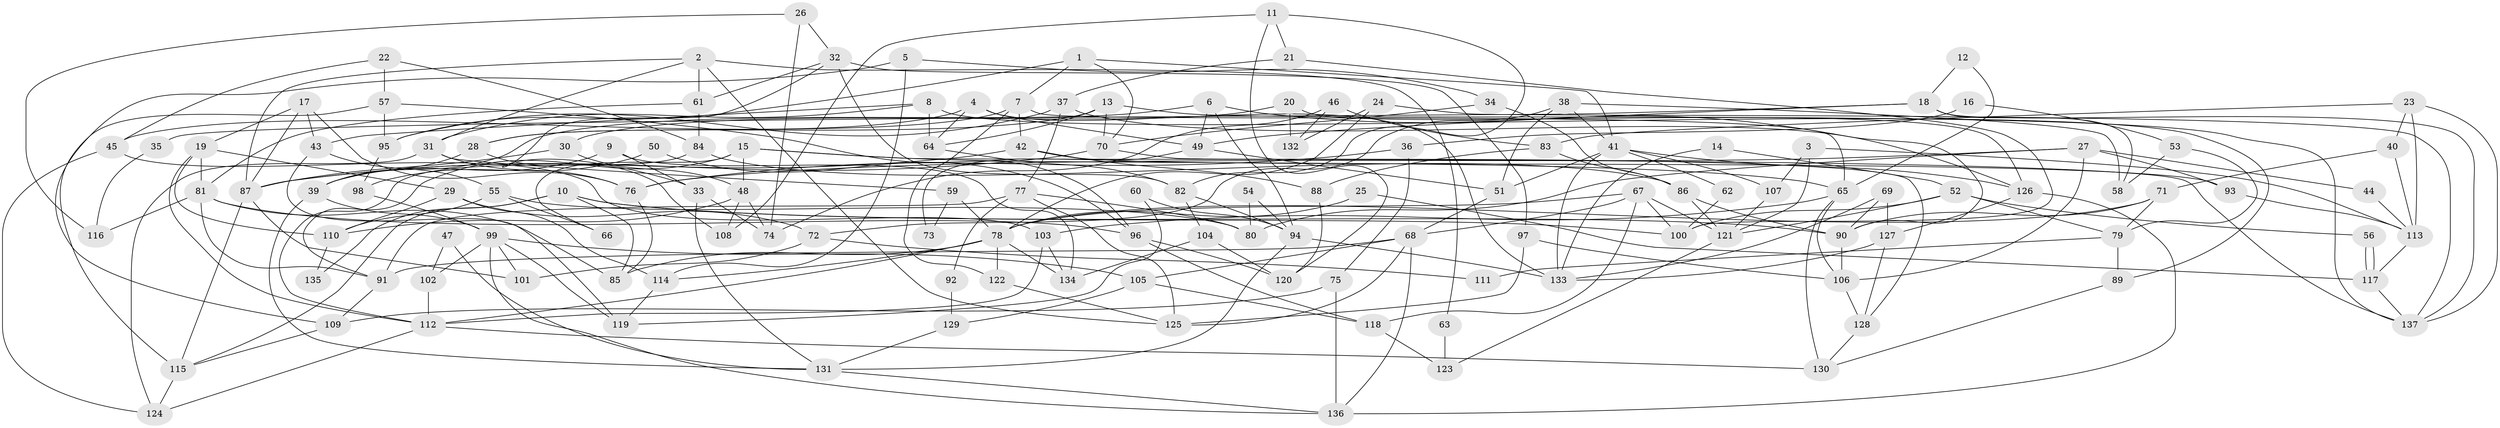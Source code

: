 // Generated by graph-tools (version 1.1) at 2025/36/03/09/25 02:36:14]
// undirected, 137 vertices, 274 edges
graph export_dot {
graph [start="1"]
  node [color=gray90,style=filled];
  1;
  2;
  3;
  4;
  5;
  6;
  7;
  8;
  9;
  10;
  11;
  12;
  13;
  14;
  15;
  16;
  17;
  18;
  19;
  20;
  21;
  22;
  23;
  24;
  25;
  26;
  27;
  28;
  29;
  30;
  31;
  32;
  33;
  34;
  35;
  36;
  37;
  38;
  39;
  40;
  41;
  42;
  43;
  44;
  45;
  46;
  47;
  48;
  49;
  50;
  51;
  52;
  53;
  54;
  55;
  56;
  57;
  58;
  59;
  60;
  61;
  62;
  63;
  64;
  65;
  66;
  67;
  68;
  69;
  70;
  71;
  72;
  73;
  74;
  75;
  76;
  77;
  78;
  79;
  80;
  81;
  82;
  83;
  84;
  85;
  86;
  87;
  88;
  89;
  90;
  91;
  92;
  93;
  94;
  95;
  96;
  97;
  98;
  99;
  100;
  101;
  102;
  103;
  104;
  105;
  106;
  107;
  108;
  109;
  110;
  111;
  112;
  113;
  114;
  115;
  116;
  117;
  118;
  119;
  120;
  121;
  122;
  123;
  124;
  125;
  126;
  127;
  128;
  129;
  130;
  131;
  132;
  133;
  134;
  135;
  136;
  137;
  1 -- 70;
  1 -- 7;
  1 -- 41;
  1 -- 95;
  2 -- 61;
  2 -- 125;
  2 -- 31;
  2 -- 63;
  2 -- 87;
  3 -- 107;
  3 -- 113;
  3 -- 121;
  4 -- 45;
  4 -- 64;
  4 -- 49;
  4 -- 133;
  5 -- 34;
  5 -- 114;
  5 -- 109;
  6 -- 90;
  6 -- 94;
  6 -- 39;
  6 -- 49;
  7 -- 122;
  7 -- 42;
  7 -- 28;
  7 -- 65;
  8 -- 31;
  8 -- 64;
  8 -- 43;
  8 -- 89;
  9 -- 39;
  9 -- 134;
  9 -- 33;
  10 -- 115;
  10 -- 85;
  10 -- 90;
  10 -- 100;
  10 -- 135;
  11 -- 108;
  11 -- 21;
  11 -- 82;
  11 -- 120;
  12 -- 18;
  12 -- 65;
  13 -- 70;
  13 -- 28;
  13 -- 64;
  13 -- 137;
  14 -- 52;
  14 -- 133;
  15 -- 137;
  15 -- 91;
  15 -- 48;
  15 -- 65;
  15 -- 66;
  16 -- 53;
  16 -- 36;
  17 -- 19;
  17 -- 43;
  17 -- 76;
  17 -- 87;
  18 -- 49;
  18 -- 137;
  18 -- 35;
  18 -- 58;
  19 -- 112;
  19 -- 29;
  19 -- 81;
  19 -- 110;
  20 -- 126;
  20 -- 132;
  20 -- 30;
  21 -- 100;
  21 -- 37;
  22 -- 45;
  22 -- 84;
  22 -- 57;
  23 -- 83;
  23 -- 113;
  23 -- 40;
  23 -- 137;
  24 -- 78;
  24 -- 137;
  24 -- 132;
  25 -- 117;
  25 -- 78;
  26 -- 32;
  26 -- 74;
  26 -- 116;
  27 -- 76;
  27 -- 106;
  27 -- 44;
  27 -- 80;
  27 -- 93;
  28 -- 39;
  28 -- 108;
  29 -- 110;
  29 -- 72;
  29 -- 114;
  30 -- 87;
  30 -- 48;
  31 -- 124;
  31 -- 59;
  31 -- 76;
  32 -- 33;
  32 -- 61;
  32 -- 82;
  32 -- 97;
  33 -- 131;
  33 -- 74;
  34 -- 86;
  34 -- 70;
  35 -- 116;
  36 -- 75;
  36 -- 76;
  37 -- 95;
  37 -- 126;
  37 -- 77;
  38 -- 51;
  38 -- 41;
  38 -- 58;
  38 -- 72;
  39 -- 131;
  39 -- 99;
  40 -- 71;
  40 -- 113;
  41 -- 133;
  41 -- 51;
  41 -- 62;
  41 -- 107;
  41 -- 126;
  42 -- 93;
  42 -- 87;
  42 -- 88;
  43 -- 55;
  43 -- 119;
  44 -- 113;
  45 -- 103;
  45 -- 124;
  46 -- 83;
  46 -- 74;
  46 -- 132;
  47 -- 102;
  47 -- 131;
  48 -- 74;
  48 -- 108;
  48 -- 110;
  49 -- 51;
  49 -- 73;
  50 -- 96;
  50 -- 98;
  51 -- 68;
  52 -- 121;
  52 -- 100;
  52 -- 56;
  52 -- 79;
  53 -- 58;
  53 -- 79;
  54 -- 80;
  54 -- 94;
  55 -- 110;
  55 -- 80;
  55 -- 66;
  56 -- 117;
  56 -- 117;
  57 -- 115;
  57 -- 95;
  57 -- 96;
  59 -- 78;
  59 -- 73;
  60 -- 119;
  60 -- 94;
  61 -- 81;
  61 -- 84;
  62 -- 100;
  63 -- 123;
  64 -- 82;
  65 -- 103;
  65 -- 106;
  65 -- 130;
  67 -- 78;
  67 -- 68;
  67 -- 100;
  67 -- 118;
  67 -- 121;
  68 -- 136;
  68 -- 91;
  68 -- 105;
  68 -- 125;
  69 -- 127;
  69 -- 90;
  69 -- 133;
  70 -- 128;
  70 -- 87;
  71 -- 79;
  71 -- 78;
  71 -- 90;
  72 -- 101;
  72 -- 111;
  75 -- 136;
  75 -- 109;
  76 -- 85;
  77 -- 125;
  77 -- 80;
  77 -- 91;
  77 -- 92;
  78 -- 114;
  78 -- 85;
  78 -- 112;
  78 -- 122;
  78 -- 134;
  79 -- 89;
  79 -- 111;
  81 -- 91;
  81 -- 85;
  81 -- 96;
  81 -- 116;
  82 -- 94;
  82 -- 104;
  83 -- 86;
  83 -- 88;
  84 -- 86;
  84 -- 112;
  86 -- 121;
  86 -- 90;
  87 -- 101;
  87 -- 115;
  88 -- 120;
  89 -- 130;
  90 -- 106;
  91 -- 109;
  92 -- 129;
  93 -- 113;
  94 -- 133;
  94 -- 131;
  95 -- 98;
  96 -- 118;
  96 -- 120;
  97 -- 106;
  97 -- 125;
  98 -- 99;
  99 -- 105;
  99 -- 101;
  99 -- 102;
  99 -- 119;
  99 -- 136;
  102 -- 112;
  103 -- 134;
  103 -- 112;
  104 -- 120;
  104 -- 134;
  105 -- 118;
  105 -- 129;
  106 -- 128;
  107 -- 121;
  109 -- 115;
  110 -- 135;
  112 -- 124;
  112 -- 130;
  113 -- 117;
  114 -- 119;
  115 -- 124;
  117 -- 137;
  118 -- 123;
  121 -- 123;
  122 -- 125;
  126 -- 127;
  126 -- 136;
  127 -- 128;
  127 -- 133;
  128 -- 130;
  129 -- 131;
  131 -- 136;
}
